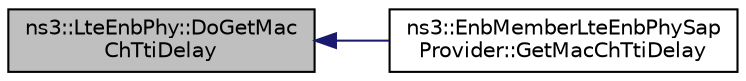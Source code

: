 digraph "ns3::LteEnbPhy::DoGetMacChTtiDelay"
{
  edge [fontname="Helvetica",fontsize="10",labelfontname="Helvetica",labelfontsize="10"];
  node [fontname="Helvetica",fontsize="10",shape=record];
  rankdir="LR";
  Node1 [label="ns3::LteEnbPhy::DoGetMac\lChTtiDelay",height=0.2,width=0.4,color="black", fillcolor="grey75", style="filled", fontcolor="black"];
  Node1 -> Node2 [dir="back",color="midnightblue",fontsize="10",style="solid"];
  Node2 [label="ns3::EnbMemberLteEnbPhySap\lProvider::GetMacChTtiDelay",height=0.2,width=0.4,color="black", fillcolor="white", style="filled",URL="$d2/da3/classns3_1_1EnbMemberLteEnbPhySapProvider.html#aa14f355e8ffab6a6eb44c5c1285d2f81",tooltip="Get the delay from MAC to Channel expressed in TTIs. "];
}
